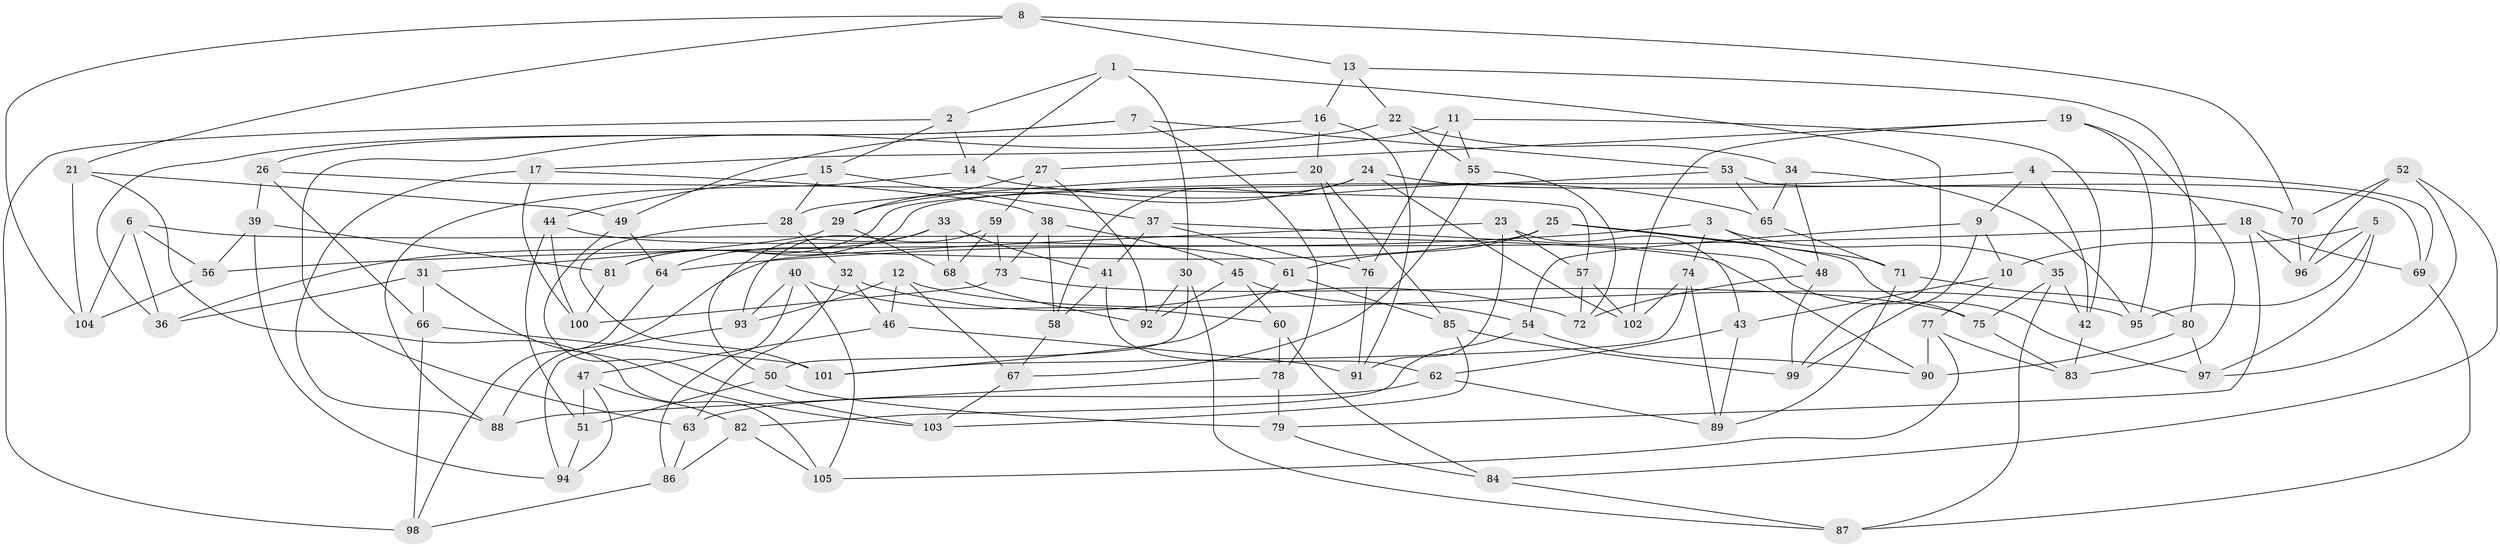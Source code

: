 // coarse degree distribution, {5: 0.078125, 6: 0.546875, 4: 0.359375, 3: 0.015625}
// Generated by graph-tools (version 1.1) at 2025/52/02/27/25 19:52:32]
// undirected, 105 vertices, 210 edges
graph export_dot {
graph [start="1"]
  node [color=gray90,style=filled];
  1;
  2;
  3;
  4;
  5;
  6;
  7;
  8;
  9;
  10;
  11;
  12;
  13;
  14;
  15;
  16;
  17;
  18;
  19;
  20;
  21;
  22;
  23;
  24;
  25;
  26;
  27;
  28;
  29;
  30;
  31;
  32;
  33;
  34;
  35;
  36;
  37;
  38;
  39;
  40;
  41;
  42;
  43;
  44;
  45;
  46;
  47;
  48;
  49;
  50;
  51;
  52;
  53;
  54;
  55;
  56;
  57;
  58;
  59;
  60;
  61;
  62;
  63;
  64;
  65;
  66;
  67;
  68;
  69;
  70;
  71;
  72;
  73;
  74;
  75;
  76;
  77;
  78;
  79;
  80;
  81;
  82;
  83;
  84;
  85;
  86;
  87;
  88;
  89;
  90;
  91;
  92;
  93;
  94;
  95;
  96;
  97;
  98;
  99;
  100;
  101;
  102;
  103;
  104;
  105;
  1 -- 14;
  1 -- 30;
  1 -- 99;
  1 -- 2;
  2 -- 98;
  2 -- 14;
  2 -- 15;
  3 -- 64;
  3 -- 35;
  3 -- 48;
  3 -- 74;
  4 -- 69;
  4 -- 81;
  4 -- 9;
  4 -- 42;
  5 -- 97;
  5 -- 95;
  5 -- 10;
  5 -- 96;
  6 -- 36;
  6 -- 56;
  6 -- 90;
  6 -- 104;
  7 -- 78;
  7 -- 53;
  7 -- 26;
  7 -- 36;
  8 -- 70;
  8 -- 13;
  8 -- 21;
  8 -- 104;
  9 -- 10;
  9 -- 99;
  9 -- 54;
  10 -- 77;
  10 -- 43;
  11 -- 76;
  11 -- 17;
  11 -- 42;
  11 -- 55;
  12 -- 95;
  12 -- 67;
  12 -- 93;
  12 -- 46;
  13 -- 22;
  13 -- 16;
  13 -- 80;
  14 -- 65;
  14 -- 88;
  15 -- 28;
  15 -- 44;
  15 -- 37;
  16 -- 91;
  16 -- 49;
  16 -- 20;
  17 -- 38;
  17 -- 100;
  17 -- 88;
  18 -- 56;
  18 -- 69;
  18 -- 96;
  18 -- 79;
  19 -- 102;
  19 -- 95;
  19 -- 27;
  19 -- 83;
  20 -- 28;
  20 -- 76;
  20 -- 85;
  21 -- 49;
  21 -- 104;
  21 -- 105;
  22 -- 55;
  22 -- 34;
  22 -- 63;
  23 -- 91;
  23 -- 57;
  23 -- 88;
  23 -- 43;
  24 -- 102;
  24 -- 29;
  24 -- 70;
  24 -- 58;
  25 -- 71;
  25 -- 36;
  25 -- 61;
  25 -- 75;
  26 -- 66;
  26 -- 57;
  26 -- 39;
  27 -- 59;
  27 -- 92;
  27 -- 29;
  28 -- 32;
  28 -- 101;
  29 -- 31;
  29 -- 68;
  30 -- 50;
  30 -- 92;
  30 -- 87;
  31 -- 66;
  31 -- 36;
  31 -- 103;
  32 -- 63;
  32 -- 72;
  32 -- 46;
  33 -- 68;
  33 -- 64;
  33 -- 50;
  33 -- 41;
  34 -- 95;
  34 -- 65;
  34 -- 48;
  35 -- 87;
  35 -- 75;
  35 -- 42;
  37 -- 76;
  37 -- 41;
  37 -- 97;
  38 -- 45;
  38 -- 73;
  38 -- 58;
  39 -- 56;
  39 -- 81;
  39 -- 94;
  40 -- 60;
  40 -- 86;
  40 -- 105;
  40 -- 93;
  41 -- 58;
  41 -- 62;
  42 -- 83;
  43 -- 89;
  43 -- 62;
  44 -- 100;
  44 -- 51;
  44 -- 61;
  45 -- 60;
  45 -- 54;
  45 -- 92;
  46 -- 47;
  46 -- 91;
  47 -- 82;
  47 -- 94;
  47 -- 51;
  48 -- 72;
  48 -- 99;
  49 -- 103;
  49 -- 64;
  50 -- 51;
  50 -- 79;
  51 -- 94;
  52 -- 70;
  52 -- 96;
  52 -- 84;
  52 -- 97;
  53 -- 65;
  53 -- 69;
  53 -- 81;
  54 -- 82;
  54 -- 90;
  55 -- 67;
  55 -- 72;
  56 -- 104;
  57 -- 102;
  57 -- 72;
  58 -- 67;
  59 -- 68;
  59 -- 93;
  59 -- 73;
  60 -- 84;
  60 -- 78;
  61 -- 101;
  61 -- 85;
  62 -- 89;
  62 -- 63;
  63 -- 86;
  64 -- 98;
  65 -- 71;
  66 -- 101;
  66 -- 98;
  67 -- 103;
  68 -- 92;
  69 -- 87;
  70 -- 96;
  71 -- 80;
  71 -- 89;
  73 -- 75;
  73 -- 100;
  74 -- 102;
  74 -- 101;
  74 -- 89;
  75 -- 83;
  76 -- 91;
  77 -- 83;
  77 -- 90;
  77 -- 105;
  78 -- 88;
  78 -- 79;
  79 -- 84;
  80 -- 90;
  80 -- 97;
  81 -- 100;
  82 -- 86;
  82 -- 105;
  84 -- 87;
  85 -- 99;
  85 -- 103;
  86 -- 98;
  93 -- 94;
}
